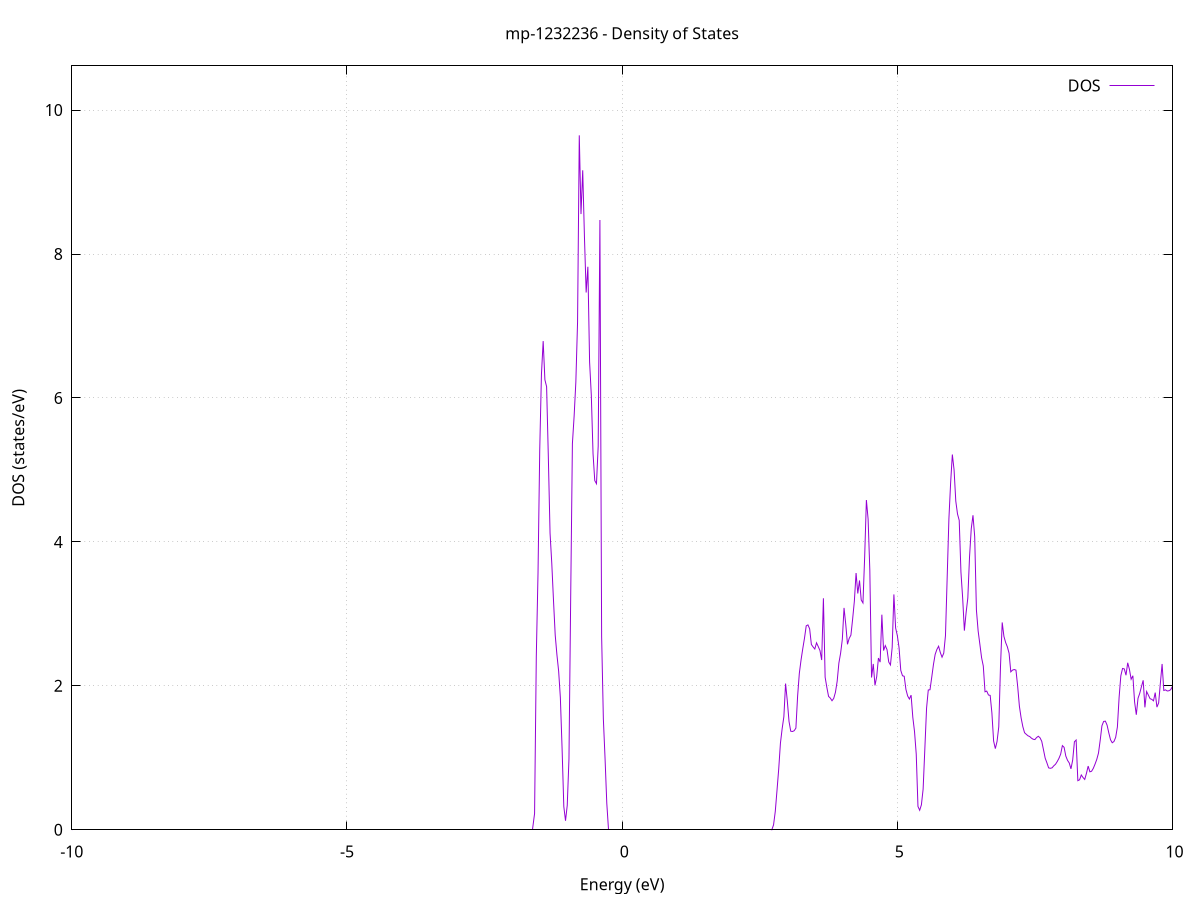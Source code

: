 set title 'mp-1232236 - Density of States'
set xlabel 'Energy (eV)'
set ylabel 'DOS (states/eV)'
set grid
set xrange [-10:10]
set yrange [0:10.614]
set xzeroaxis lt -1
set terminal png size 800,600
set output 'mp-1232236_dos_gnuplot.png'
plot '-' using 1:2 with lines title 'DOS'
-40.014200 0.000000
-39.982900 0.000000
-39.951700 0.000000
-39.920500 0.000000
-39.889200 0.000000
-39.858000 0.000000
-39.826800 0.000000
-39.795500 0.000000
-39.764300 0.000000
-39.733000 0.000000
-39.701800 0.000000
-39.670600 0.000000
-39.639300 0.000000
-39.608100 0.000000
-39.576800 0.000000
-39.545600 0.000000
-39.514400 0.000000
-39.483100 0.000000
-39.451900 0.000000
-39.420700 0.000000
-39.389400 0.000000
-39.358200 0.000000
-39.326900 0.000000
-39.295700 0.000000
-39.264500 0.000000
-39.233200 0.000000
-39.202000 0.000000
-39.170800 0.000000
-39.139500 0.000000
-39.108300 0.000000
-39.077000 0.000000
-39.045800 0.000000
-39.014600 0.000000
-38.983300 0.000000
-38.952100 0.000000
-38.920800 0.000000
-38.889600 0.000000
-38.858400 0.000000
-38.827100 0.000000
-38.795900 0.000000
-38.764700 0.000000
-38.733400 0.000000
-38.702200 0.000000
-38.670900 0.000000
-38.639700 0.000000
-38.608500 0.000000
-38.577200 0.000000
-38.546000 0.000000
-38.514700 0.000000
-38.483500 0.000000
-38.452300 0.000000
-38.421000 0.000000
-38.389800 0.000000
-38.358600 0.000000
-38.327300 0.000000
-38.296100 0.000000
-38.264800 0.000000
-38.233600 0.000000
-38.202400 0.000000
-38.171100 0.000000
-38.139900 0.000000
-38.108600 0.000000
-38.077400 0.000000
-38.046200 0.000000
-38.014900 0.000000
-37.983700 0.000000
-37.952500 0.000000
-37.921200 0.000000
-37.890000 0.000000
-37.858700 0.000000
-37.827500 0.000000
-37.796300 0.000000
-37.765000 0.000000
-37.733800 0.000000
-37.702600 0.000000
-37.671300 0.000000
-37.640100 0.000000
-37.608800 0.000000
-37.577600 0.000000
-37.546400 0.000000
-37.515100 0.000000
-37.483900 0.000000
-37.452600 0.000000
-37.421400 0.000000
-37.390200 0.000000
-37.358900 0.000000
-37.327700 0.000000
-37.296500 0.000000
-37.265200 0.000000
-37.234000 0.000000
-37.202700 0.000000
-37.171500 100.841200
-37.140300 0.000000
-37.109000 0.000000
-37.077800 0.000000
-37.046500 0.000000
-37.015300 0.000000
-36.984100 0.000000
-36.952800 0.000000
-36.921600 0.000000
-36.890400 0.000000
-36.859100 0.000000
-36.827900 0.000000
-36.796600 0.000000
-36.765400 0.000000
-36.734200 0.000000
-36.702900 0.000000
-36.671700 0.000000
-36.640400 0.000000
-36.609200 0.000000
-36.578000 0.000000
-36.546700 0.000000
-36.515500 0.000000
-36.484300 0.000000
-36.453000 0.000000
-36.421800 0.000000
-36.390500 0.000000
-36.359300 0.000000
-36.328100 0.000000
-36.296800 0.000000
-36.265600 0.000000
-36.234400 0.000000
-36.203100 0.000000
-36.171900 0.000000
-36.140600 0.000000
-36.109400 0.000000
-36.078200 0.000000
-36.046900 0.000000
-36.015700 0.000000
-35.984400 0.000000
-35.953200 0.000000
-35.922000 0.000000
-35.890700 0.000000
-35.859500 0.000000
-35.828300 0.000000
-35.797000 0.000000
-35.765800 0.000000
-35.734500 0.000000
-35.703300 0.000000
-35.672100 0.000000
-35.640800 0.000000
-35.609600 0.000000
-35.578300 0.000000
-35.547100 0.000000
-35.515900 0.000000
-35.484600 0.000000
-35.453400 0.000000
-35.422200 0.000000
-35.390900 0.000000
-35.359700 0.000000
-35.328400 0.000000
-35.297200 0.000000
-35.266000 0.000000
-35.234700 0.000000
-35.203500 0.000000
-35.172200 0.000000
-35.141000 0.000000
-35.109800 0.000000
-35.078500 0.000000
-35.047300 0.000000
-35.016100 0.000000
-34.984800 0.000000
-34.953600 0.000000
-34.922300 0.000000
-34.891100 0.000000
-34.859900 0.000000
-34.828600 0.000000
-34.797400 0.000000
-34.766100 0.000000
-34.734900 0.000000
-34.703700 0.000000
-34.672400 0.000000
-34.641200 0.000000
-34.610000 0.000000
-34.578700 0.000000
-34.547500 0.000000
-34.516200 0.000000
-34.485000 0.000000
-34.453800 0.000000
-34.422500 0.000000
-34.391300 0.000000
-34.360100 0.000000
-34.328800 0.000000
-34.297600 0.000000
-34.266300 0.000000
-34.235100 0.000000
-34.203900 0.000000
-34.172600 0.000000
-34.141400 0.000000
-34.110100 0.000000
-34.078900 0.000000
-34.047700 0.000000
-34.016400 0.000000
-33.985200 0.000000
-33.954000 0.000000
-33.922700 0.000000
-33.891500 0.000000
-33.860200 0.000000
-33.829000 0.000000
-33.797800 0.000000
-33.766500 0.000000
-33.735300 0.000000
-33.704000 0.000000
-33.672800 0.000000
-33.641600 0.000000
-33.610300 0.000000
-33.579100 0.000000
-33.547900 0.000000
-33.516600 0.000000
-33.485400 0.000000
-33.454100 0.000000
-33.422900 0.000000
-33.391700 0.000000
-33.360400 0.000000
-33.329200 0.000000
-33.297900 0.000000
-33.266700 0.000000
-33.235500 0.000000
-33.204200 0.000000
-33.173000 0.000000
-33.141800 0.000000
-33.110500 0.000000
-33.079300 0.000000
-33.048000 0.000000
-33.016800 0.000000
-32.985600 0.000000
-32.954300 0.000000
-32.923100 0.000000
-32.891900 0.000000
-32.860600 0.000000
-32.829400 0.000000
-32.798100 0.000000
-32.766900 0.000000
-32.735700 0.000000
-32.704400 0.000000
-32.673200 0.000000
-32.641900 0.000000
-32.610700 0.000000
-32.579500 0.000000
-32.548200 0.000000
-32.517000 0.000000
-32.485800 0.000000
-32.454500 0.000000
-32.423300 0.000000
-32.392000 0.000000
-32.360800 0.000000
-32.329600 0.000000
-32.298300 0.000000
-32.267100 0.000000
-32.235800 0.000000
-32.204600 0.000000
-32.173400 0.000000
-32.142100 0.000000
-32.110900 0.000000
-32.079700 0.000000
-32.048400 0.000000
-32.017200 0.000000
-31.985900 0.000000
-31.954700 0.000000
-31.923500 0.000000
-31.892200 0.000000
-31.861000 0.000000
-31.829700 0.000000
-31.798500 0.000000
-31.767300 0.000000
-31.736000 0.000000
-31.704800 0.000000
-31.673600 0.000000
-31.642300 0.000000
-31.611100 0.000000
-31.579800 0.000000
-31.548600 0.000000
-31.517400 0.000000
-31.486100 0.000000
-31.454900 0.000000
-31.423700 0.000000
-31.392400 0.000000
-31.361200 0.000000
-31.329900 0.000000
-31.298700 0.000000
-31.267500 0.000000
-31.236200 0.000000
-31.205000 0.000000
-31.173700 0.000000
-31.142500 0.000000
-31.111300 0.000000
-31.080000 0.000000
-31.048800 0.000000
-31.017600 0.000000
-30.986300 0.000000
-30.955100 0.000000
-30.923800 0.000000
-30.892600 0.000000
-30.861400 0.000000
-30.830100 0.000000
-30.798900 0.000000
-30.767600 0.000000
-30.736400 0.000000
-30.705200 0.000000
-30.673900 0.000000
-30.642700 0.000000
-30.611500 0.000000
-30.580200 0.000000
-30.549000 0.000000
-30.517700 0.000000
-30.486500 0.000000
-30.455300 0.000000
-30.424000 0.000000
-30.392800 0.000000
-30.361500 0.000000
-30.330300 0.000000
-30.299100 0.000000
-30.267800 0.000000
-30.236600 0.000000
-30.205400 0.000000
-30.174100 0.000000
-30.142900 0.000000
-30.111600 0.000000
-30.080400 0.000000
-30.049200 0.000000
-30.017900 0.000000
-29.986700 0.000000
-29.955500 0.000000
-29.924200 0.000000
-29.893000 0.000000
-29.861700 0.000000
-29.830500 0.000000
-29.799300 0.000000
-29.768000 0.000000
-29.736800 0.000000
-29.705500 0.000000
-29.674300 0.000000
-29.643100 0.000000
-29.611800 0.000000
-29.580600 0.000000
-29.549400 0.000000
-29.518100 0.000000
-29.486900 0.000000
-29.455600 0.000000
-29.424400 0.000000
-29.393200 0.000000
-29.361900 0.000000
-29.330700 0.000000
-29.299400 0.000000
-29.268200 0.000000
-29.237000 0.000000
-29.205700 0.000000
-29.174500 0.000000
-29.143300 0.000000
-29.112000 0.000000
-29.080800 0.000000
-29.049500 0.000000
-29.018300 0.000000
-28.987100 0.000000
-28.955800 0.000000
-28.924600 0.000000
-28.893300 0.000000
-28.862100 0.000000
-28.830900 0.000000
-28.799600 0.000000
-28.768400 0.000000
-28.737200 0.000000
-28.705900 0.000000
-28.674700 0.000000
-28.643400 0.000000
-28.612200 0.000000
-28.581000 0.000000
-28.549700 0.000000
-28.518500 0.000000
-28.487200 0.000000
-28.456000 0.000000
-28.424800 0.000000
-28.393500 0.000000
-28.362300 0.000000
-28.331100 0.000000
-28.299800 0.000000
-28.268600 0.000000
-28.237300 0.000000
-28.206100 0.000000
-28.174900 0.000000
-28.143600 0.000000
-28.112400 0.000000
-28.081200 0.000000
-28.049900 0.000000
-28.018700 0.000000
-27.987400 0.000000
-27.956200 0.000000
-27.925000 0.000000
-27.893700 0.000000
-27.862500 0.000000
-27.831200 0.000000
-27.800000 0.000000
-27.768800 0.000000
-27.737500 0.000000
-27.706300 0.000000
-27.675100 0.000000
-27.643800 0.000000
-27.612600 0.000000
-27.581300 0.000000
-27.550100 0.000000
-27.518900 0.000000
-27.487600 0.000000
-27.456400 0.000000
-27.425100 0.000000
-27.393900 0.000000
-27.362700 0.000000
-27.331400 0.000000
-27.300200 0.000000
-27.269000 0.000000
-27.237700 0.000000
-27.206500 0.000000
-27.175200 0.000000
-27.144000 0.000000
-27.112800 0.000000
-27.081500 0.000000
-27.050300 0.000000
-27.019000 0.000000
-26.987800 0.000000
-26.956600 0.000000
-26.925300 0.000000
-26.894100 0.000000
-26.862900 0.000000
-26.831600 0.000000
-26.800400 0.000000
-26.769100 0.000000
-26.737900 0.000000
-26.706700 0.000000
-26.675400 0.000000
-26.644200 0.000000
-26.613000 0.000000
-26.581700 0.000000
-26.550500 0.000000
-26.519200 0.000000
-26.488000 0.000000
-26.456800 0.000000
-26.425500 0.000000
-26.394300 0.000000
-26.363000 0.000000
-26.331800 0.000000
-26.300600 0.000000
-26.269300 0.000000
-26.238100 0.000000
-26.206900 0.000000
-26.175600 0.000000
-26.144400 0.000000
-26.113100 0.000000
-26.081900 0.000000
-26.050700 0.000000
-26.019400 0.000000
-25.988200 0.000000
-25.956900 0.000000
-25.925700 0.000000
-25.894500 0.000000
-25.863200 0.000000
-25.832000 0.000000
-25.800800 0.000000
-25.769500 0.000000
-25.738300 0.000000
-25.707000 0.000000
-25.675800 0.000000
-25.644600 0.000000
-25.613300 0.000000
-25.582100 0.000000
-25.550800 0.000000
-25.519600 0.000000
-25.488400 0.000000
-25.457100 0.000000
-25.425900 0.000000
-25.394700 0.000000
-25.363400 0.000000
-25.332200 0.000000
-25.300900 0.000000
-25.269700 0.000000
-25.238500 0.000000
-25.207200 0.000000
-25.176000 0.000000
-25.144800 0.000000
-25.113500 0.000000
-25.082300 0.000000
-25.051000 0.000000
-25.019800 0.000000
-24.988600 0.000000
-24.957300 0.000000
-24.926100 0.000000
-24.894800 0.000000
-24.863600 0.000000
-24.832400 0.000000
-24.801100 0.000000
-24.769900 0.000000
-24.738700 0.000000
-24.707400 0.000000
-24.676200 0.000000
-24.644900 0.000000
-24.613700 0.000000
-24.582500 0.000000
-24.551200 0.000000
-24.520000 0.000000
-24.488700 0.000000
-24.457500 0.000000
-24.426300 0.000000
-24.395000 0.000000
-24.363800 0.000000
-24.332600 0.000000
-24.301300 0.000000
-24.270100 0.000000
-24.238800 0.000000
-24.207600 0.000000
-24.176400 0.000000
-24.145100 0.000000
-24.113900 0.000000
-24.082600 0.000000
-24.051400 0.000000
-24.020200 0.000000
-23.988900 0.000000
-23.957700 0.000000
-23.926500 0.000000
-23.895200 0.000000
-23.864000 0.000000
-23.832700 0.000000
-23.801500 0.000000
-23.770300 0.000000
-23.739000 0.000000
-23.707800 0.000000
-23.676600 0.000000
-23.645300 0.000000
-23.614100 0.000000
-23.582800 0.000000
-23.551600 0.000000
-23.520400 0.000000
-23.489100 0.000000
-23.457900 0.000000
-23.426600 0.000000
-23.395400 0.000000
-23.364200 0.000000
-23.332900 0.000000
-23.301700 0.000000
-23.270500 0.000000
-23.239200 0.000000
-23.208000 0.000000
-23.176700 0.000000
-23.145500 0.000000
-23.114300 0.000000
-23.083000 0.000000
-23.051800 0.000000
-23.020500 0.000000
-22.989300 0.000000
-22.958100 0.000000
-22.926800 0.000000
-22.895600 0.000000
-22.864400 0.000000
-22.833100 0.000000
-22.801900 0.000000
-22.770600 0.000000
-22.739400 0.000000
-22.708200 0.000000
-22.676900 0.000000
-22.645700 0.000000
-22.614400 0.000000
-22.583200 0.000000
-22.552000 0.000000
-22.520700 0.000000
-22.489500 0.000000
-22.458300 0.000000
-22.427000 0.000000
-22.395800 0.000000
-22.364500 0.000000
-22.333300 0.000000
-22.302100 0.000000
-22.270800 0.000000
-22.239600 0.000000
-22.208300 0.000000
-22.177100 0.000000
-22.145900 0.000000
-22.114600 0.000000
-22.083400 0.000000
-22.052200 0.000000
-22.020900 0.000000
-21.989700 0.000000
-21.958400 0.000000
-21.927200 0.000000
-21.896000 0.000000
-21.864700 0.000000
-21.833500 0.000000
-21.802300 0.000000
-21.771000 0.000000
-21.739800 0.000000
-21.708500 0.000000
-21.677300 0.000000
-21.646100 0.000000
-21.614800 0.000000
-21.583600 0.000000
-21.552300 0.000000
-21.521100 0.000000
-21.489900 0.000000
-21.458600 0.000000
-21.427400 0.000000
-21.396200 0.000000
-21.364900 0.000000
-21.333700 0.000000
-21.302400 0.000000
-21.271200 0.000000
-21.240000 0.000000
-21.208700 0.000000
-21.177500 0.000000
-21.146200 0.000000
-21.115000 0.000000
-21.083800 0.000000
-21.052500 0.000000
-21.021300 0.000000
-20.990100 0.000000
-20.958800 0.000000
-20.927600 0.000000
-20.896300 0.000000
-20.865100 0.000000
-20.833900 0.000000
-20.802600 0.000000
-20.771400 0.000000
-20.740100 0.000000
-20.708900 0.000000
-20.677700 0.000000
-20.646400 0.000000
-20.615200 0.000000
-20.584000 0.000000
-20.552700 0.000000
-20.521500 0.000000
-20.490200 0.000000
-20.459000 0.000000
-20.427800 0.000000
-20.396500 0.000000
-20.365300 0.000000
-20.334100 0.000000
-20.302800 0.000000
-20.271600 0.000000
-20.240300 0.000000
-20.209100 0.000000
-20.177900 0.000000
-20.146600 0.000000
-20.115400 0.000000
-20.084100 0.000000
-20.052900 0.000000
-20.021700 0.000000
-19.990400 0.000000
-19.959200 0.000000
-19.928000 0.000000
-19.896700 0.000000
-19.865500 0.000000
-19.834200 0.000000
-19.803000 0.000000
-19.771800 0.000000
-19.740500 0.000000
-19.709300 0.000000
-19.678000 0.000000
-19.646800 0.000000
-19.615600 0.000000
-19.584300 0.000000
-19.553100 0.000000
-19.521900 0.000000
-19.490600 0.000000
-19.459400 0.000000
-19.428100 0.000000
-19.396900 0.000000
-19.365700 0.000000
-19.334400 0.000000
-19.303200 0.000000
-19.271900 0.000000
-19.240700 0.000000
-19.209500 0.000000
-19.178200 0.000000
-19.147000 0.000000
-19.115800 0.000000
-19.084500 0.000000
-19.053300 0.000000
-19.022000 0.000000
-18.990800 0.000000
-18.959600 0.000000
-18.928300 0.000000
-18.897100 0.000000
-18.865900 0.000000
-18.834600 0.000000
-18.803400 0.000000
-18.772100 0.000000
-18.740900 0.000000
-18.709700 0.000000
-18.678400 0.000000
-18.647200 0.000000
-18.615900 0.000000
-18.584700 0.000000
-18.553500 0.000000
-18.522200 0.000000
-18.491000 0.000000
-18.459800 0.000000
-18.428500 0.000000
-18.397300 0.000000
-18.366000 0.000000
-18.334800 0.000000
-18.303600 0.000000
-18.272300 0.000000
-18.241100 0.000000
-18.209800 0.000000
-18.178600 0.000000
-18.147400 0.000000
-18.116100 0.000000
-18.084900 0.000000
-18.053700 0.000000
-18.022400 0.000000
-17.991200 0.000000
-17.959900 0.000000
-17.928700 0.000000
-17.897500 0.000000
-17.866200 0.000000
-17.835000 0.000000
-17.803700 0.000000
-17.772500 0.000000
-17.741300 19.491800
-17.710000 10.285500
-17.678800 5.253400
-17.647600 18.369400
-17.616300 56.891500
-17.585100 63.764700
-17.553800 0.000000
-17.522600 0.000000
-17.491400 0.000000
-17.460100 0.000000
-17.428900 0.000000
-17.397700 0.000000
-17.366400 0.000000
-17.335200 0.000000
-17.303900 0.000000
-17.272700 0.000000
-17.241500 0.000000
-17.210200 0.000000
-17.179000 0.000000
-17.147700 0.000000
-17.116500 0.000000
-17.085300 0.000000
-17.054000 0.000000
-17.022800 0.000000
-16.991600 0.000000
-16.960300 0.000000
-16.929100 0.000000
-16.897800 0.000000
-16.866600 0.000000
-16.835400 0.000000
-16.804100 0.000000
-16.772900 0.000000
-16.741600 0.000000
-16.710400 0.000000
-16.679200 0.000000
-16.647900 0.000000
-16.616700 0.000000
-16.585500 0.000000
-16.554200 0.000000
-16.523000 0.000000
-16.491700 0.000000
-16.460500 0.000000
-16.429300 0.000000
-16.398000 0.000000
-16.366800 0.000000
-16.335500 0.000000
-16.304300 0.000000
-16.273100 0.000000
-16.241800 0.000000
-16.210600 0.000000
-16.179400 0.000000
-16.148100 0.000000
-16.116900 0.000000
-16.085600 0.000000
-16.054400 0.000000
-16.023200 0.000000
-15.991900 0.000000
-15.960700 0.000000
-15.929400 0.000000
-15.898200 0.000000
-15.867000 0.000000
-15.835700 0.000000
-15.804500 0.000000
-15.773300 0.000000
-15.742000 0.000000
-15.710800 0.000000
-15.679500 0.000000
-15.648300 0.000000
-15.617100 0.000000
-15.585800 0.000000
-15.554600 0.000000
-15.523400 0.000000
-15.492100 0.000000
-15.460900 0.000000
-15.429600 0.000000
-15.398400 0.000000
-15.367200 0.000000
-15.335900 0.000000
-15.304700 0.000000
-15.273400 0.000000
-15.242200 0.000000
-15.211000 0.000000
-15.179700 0.000000
-15.148500 0.000000
-15.117300 0.000000
-15.086000 0.000000
-15.054800 0.000000
-15.023500 0.000000
-14.992300 0.000000
-14.961100 0.000000
-14.929800 0.000000
-14.898600 0.000000
-14.867300 0.000000
-14.836100 0.000000
-14.804900 0.000000
-14.773600 0.000000
-14.742400 0.000000
-14.711200 0.000000
-14.679900 0.000000
-14.648700 0.000000
-14.617400 0.000000
-14.586200 0.000000
-14.555000 0.000000
-14.523700 0.000000
-14.492500 0.000000
-14.461200 0.000000
-14.430000 0.000000
-14.398800 0.000000
-14.367500 0.000000
-14.336300 0.000000
-14.305100 0.000000
-14.273800 0.000000
-14.242600 0.000000
-14.211300 0.000000
-14.180100 0.000000
-14.148900 0.000000
-14.117600 0.000000
-14.086400 0.000000
-14.055200 0.000000
-14.023900 0.000000
-13.992700 0.000000
-13.961400 0.000000
-13.930200 0.000000
-13.899000 0.000000
-13.867700 0.000000
-13.836500 0.000000
-13.805200 0.000000
-13.774000 0.000000
-13.742800 0.000000
-13.711500 0.000000
-13.680300 0.000000
-13.649100 0.000000
-13.617800 0.000000
-13.586600 0.000000
-13.555300 0.000000
-13.524100 0.000000
-13.492900 0.000000
-13.461600 0.000000
-13.430400 0.000000
-13.399100 0.000000
-13.367900 0.000000
-13.336700 0.000000
-13.305400 0.000000
-13.274200 0.000000
-13.243000 0.000000
-13.211700 0.000000
-13.180500 0.000000
-13.149200 0.000000
-13.118000 0.000000
-13.086800 0.000000
-13.055500 0.000000
-13.024300 0.000000
-12.993000 0.000000
-12.961800 0.000000
-12.930600 0.000000
-12.899300 0.000000
-12.868100 0.000000
-12.836900 0.000000
-12.805600 0.000000
-12.774400 0.000000
-12.743100 0.000000
-12.711900 0.000000
-12.680700 0.000000
-12.649400 0.000000
-12.618200 0.000000
-12.587000 0.000000
-12.555700 0.000000
-12.524500 0.000000
-12.493200 0.000000
-12.462000 0.000000
-12.430800 0.000000
-12.399500 0.000000
-12.368300 0.000000
-12.337000 0.000000
-12.305800 0.000000
-12.274600 0.000000
-12.243300 0.000000
-12.212100 0.000000
-12.180900 0.000000
-12.149600 0.000000
-12.118400 0.000000
-12.087100 0.000000
-12.055900 0.000000
-12.024700 0.000000
-11.993400 0.000000
-11.962200 0.000000
-11.930900 0.000000
-11.899700 0.000000
-11.868500 0.000000
-11.837200 0.000000
-11.806000 0.000000
-11.774800 0.000000
-11.743500 0.000000
-11.712300 0.000000
-11.681000 0.000000
-11.649800 0.000000
-11.618600 0.000000
-11.587300 0.000000
-11.556100 0.000000
-11.524800 0.000000
-11.493600 0.000000
-11.462400 0.000000
-11.431100 0.000000
-11.399900 0.000000
-11.368700 0.000000
-11.337400 0.000000
-11.306200 0.000000
-11.274900 0.000000
-11.243700 0.000000
-11.212500 0.000000
-11.181200 0.000000
-11.150000 0.000000
-11.118800 0.000000
-11.087500 0.000000
-11.056300 0.000000
-11.025000 0.000000
-10.993800 0.000000
-10.962600 0.000000
-10.931300 0.000000
-10.900100 0.000000
-10.868800 0.000000
-10.837600 0.000000
-10.806400 0.000000
-10.775100 0.000000
-10.743900 0.000000
-10.712700 0.069400
-10.681400 0.436900
-10.650200 0.615600
-10.618900 0.833400
-10.587700 1.038500
-10.556500 1.271400
-10.525200 1.559700
-10.494000 1.893200
-10.462700 2.289800
-10.431500 2.867800
-10.400300 3.657300
-10.369000 4.872200
-10.337800 7.741400
-10.306600 8.451100
-10.275300 9.588300
-10.244100 11.276500
-10.212800 0.000000
-10.181600 0.000000
-10.150400 0.000000
-10.119100 0.000000
-10.087900 0.000000
-10.056600 0.000000
-10.025400 0.000000
-9.994200 0.000000
-9.962900 0.000000
-9.931700 0.000000
-9.900500 0.000000
-9.869200 0.000000
-9.838000 0.000000
-9.806700 0.000000
-9.775500 0.000000
-9.744300 0.000000
-9.713000 0.000000
-9.681800 0.000000
-9.650500 0.000000
-9.619300 0.000000
-9.588100 0.000000
-9.556800 0.000000
-9.525600 0.000000
-9.494400 0.000000
-9.463100 0.000000
-9.431900 0.000000
-9.400600 0.000000
-9.369400 0.000000
-9.338200 0.000000
-9.306900 0.000000
-9.275700 0.000000
-9.244500 0.000000
-9.213200 0.000000
-9.182000 0.000000
-9.150700 0.000000
-9.119500 0.000000
-9.088300 0.000000
-9.057000 0.000000
-9.025800 0.000000
-8.994500 0.000000
-8.963300 0.000000
-8.932100 0.000000
-8.900800 0.000000
-8.869600 0.000000
-8.838400 0.000000
-8.807100 0.000000
-8.775900 0.000000
-8.744600 0.000000
-8.713400 0.000000
-8.682200 0.000000
-8.650900 0.000000
-8.619700 0.000000
-8.588400 0.000000
-8.557200 0.000000
-8.526000 0.000000
-8.494700 0.000000
-8.463500 0.000000
-8.432300 0.000000
-8.401000 0.000000
-8.369800 0.000000
-8.338500 0.000000
-8.307300 0.000000
-8.276100 0.000000
-8.244800 0.000000
-8.213600 0.000000
-8.182300 0.000000
-8.151100 0.000000
-8.119900 0.000000
-8.088600 0.000000
-8.057400 0.000000
-8.026200 0.000000
-7.994900 0.000000
-7.963700 0.000000
-7.932400 0.000000
-7.901200 0.000000
-7.870000 0.000000
-7.838700 0.000000
-7.807500 0.000000
-7.776300 0.000000
-7.745000 0.000000
-7.713800 0.000000
-7.682500 0.000000
-7.651300 0.000000
-7.620100 0.000000
-7.588800 0.000000
-7.557600 0.000000
-7.526300 0.000000
-7.495100 0.000000
-7.463900 0.000000
-7.432600 0.000000
-7.401400 0.000000
-7.370200 0.000000
-7.338900 0.000000
-7.307700 0.000000
-7.276400 0.000000
-7.245200 0.000000
-7.214000 0.000000
-7.182700 0.000000
-7.151500 0.000000
-7.120200 0.000000
-7.089000 0.000000
-7.057800 0.000000
-7.026500 0.000000
-6.995300 0.000000
-6.964100 0.000000
-6.932800 0.000000
-6.901600 0.000000
-6.870300 0.000000
-6.839100 0.000000
-6.807900 0.000000
-6.776600 0.000000
-6.745400 0.000000
-6.714100 0.000000
-6.682900 0.000000
-6.651700 0.000000
-6.620400 0.000000
-6.589200 0.000000
-6.558000 0.000000
-6.526700 0.000000
-6.495500 0.000000
-6.464200 0.000000
-6.433000 0.000000
-6.401800 0.000000
-6.370500 0.000000
-6.339300 0.000000
-6.308100 0.000000
-6.276800 0.000000
-6.245600 0.000000
-6.214300 0.000000
-6.183100 0.000000
-6.151900 0.000000
-6.120600 0.000000
-6.089400 0.000000
-6.058100 0.000000
-6.026900 0.000000
-5.995700 0.000000
-5.964400 0.000000
-5.933200 0.000000
-5.902000 0.000000
-5.870700 0.000000
-5.839500 0.000000
-5.808200 0.000000
-5.777000 0.000000
-5.745800 0.000000
-5.714500 0.000000
-5.683300 0.000000
-5.652000 0.000000
-5.620800 0.000000
-5.589600 0.000000
-5.558300 0.000000
-5.527100 0.000000
-5.495900 0.000000
-5.464600 0.000000
-5.433400 0.000000
-5.402100 0.000000
-5.370900 0.000000
-5.339700 0.000000
-5.308400 0.000000
-5.277200 0.000000
-5.245900 0.000000
-5.214700 0.000000
-5.183500 0.000000
-5.152200 0.000000
-5.121000 0.000000
-5.089800 0.000000
-5.058500 0.000000
-5.027300 0.000000
-4.996000 0.000000
-4.964800 0.000000
-4.933600 0.000000
-4.902300 0.000000
-4.871100 0.000000
-4.839900 0.000000
-4.808600 0.000000
-4.777400 0.000000
-4.746100 0.000000
-4.714900 0.000000
-4.683700 0.000000
-4.652400 0.000000
-4.621200 0.000000
-4.589900 0.000000
-4.558700 0.000000
-4.527500 0.000000
-4.496200 0.000000
-4.465000 0.000000
-4.433800 0.000000
-4.402500 0.000000
-4.371300 0.000000
-4.340000 0.000000
-4.308800 0.000000
-4.277600 0.000000
-4.246300 0.000000
-4.215100 0.000000
-4.183800 0.000000
-4.152600 0.000000
-4.121400 0.000000
-4.090100 0.000000
-4.058900 0.000000
-4.027700 0.000000
-3.996400 0.000000
-3.965200 0.000000
-3.933900 0.000000
-3.902700 0.000000
-3.871500 0.000000
-3.840200 0.000000
-3.809000 0.000000
-3.777700 0.000000
-3.746500 0.000000
-3.715300 0.000000
-3.684000 0.000000
-3.652800 0.000000
-3.621600 0.000000
-3.590300 0.000000
-3.559100 0.000000
-3.527800 0.000000
-3.496600 0.000000
-3.465400 0.000000
-3.434100 0.000000
-3.402900 0.000000
-3.371600 0.000000
-3.340400 0.000000
-3.309200 0.000000
-3.277900 0.000000
-3.246700 0.000000
-3.215500 0.000000
-3.184200 0.000000
-3.153000 0.000000
-3.121700 0.000000
-3.090500 0.000000
-3.059300 0.000000
-3.028000 0.000000
-2.996800 0.000000
-2.965600 0.000000
-2.934300 0.000000
-2.903100 0.000000
-2.871800 0.000000
-2.840600 0.000000
-2.809400 0.000000
-2.778100 0.000000
-2.746900 0.000000
-2.715600 0.000000
-2.684400 0.000000
-2.653200 0.000000
-2.621900 0.000000
-2.590700 0.000000
-2.559500 0.000000
-2.528200 0.000000
-2.497000 0.000000
-2.465700 0.000000
-2.434500 0.000000
-2.403300 0.000000
-2.372000 0.000000
-2.340800 0.000000
-2.309500 0.000000
-2.278300 0.000000
-2.247100 0.000000
-2.215800 0.000000
-2.184600 0.000000
-2.153400 0.000000
-2.122100 0.000000
-2.090900 0.000000
-2.059600 0.000000
-2.028400 0.000000
-1.997200 0.000000
-1.965900 0.000000
-1.934700 0.000000
-1.903400 0.000000
-1.872200 0.000000
-1.841000 0.000000
-1.809700 0.000000
-1.778500 0.000000
-1.747300 0.000000
-1.716000 0.000000
-1.684800 0.000000
-1.653500 0.000000
-1.622300 0.000000
-1.591100 0.225600
-1.559800 2.412000
-1.528600 3.566600
-1.497400 5.280100
-1.466100 6.332500
-1.434900 6.790200
-1.403600 6.252500
-1.372400 6.155900
-1.341200 5.182200
-1.309900 4.121400
-1.278700 3.703500
-1.247400 3.187300
-1.216200 2.703900
-1.185000 2.430600
-1.153700 2.203000
-1.122500 1.834900
-1.091300 1.126900
-1.060000 0.322900
-1.028800 0.125500
-0.997500 0.339800
-0.966300 0.983300
-0.935100 3.220600
-0.903800 5.364700
-0.872600 5.746000
-0.841300 6.219400
-0.810100 7.054600
-0.778900 9.648800
-0.747600 8.555500
-0.716400 9.163100
-0.685200 8.245000
-0.653900 7.465300
-0.622700 7.823000
-0.591400 6.499800
-0.560200 6.038900
-0.529000 5.226300
-0.497700 4.851900
-0.466500 4.808300
-0.435200 5.331000
-0.404000 8.472600
-0.372800 2.686900
-0.341500 1.541400
-0.310300 0.986000
-0.279100 0.369200
-0.247800 0.000000
-0.216600 0.000000
-0.185300 0.000000
-0.154100 0.000000
-0.122900 0.000000
-0.091600 0.000000
-0.060400 0.000000
-0.029200 0.000000
0.002100 0.000000
0.033300 0.000000
0.064600 0.000000
0.095800 0.000000
0.127000 0.000000
0.158300 0.000000
0.189500 0.000000
0.220800 0.000000
0.252000 0.000000
0.283200 0.000000
0.314500 0.000000
0.345700 0.000000
0.376900 0.000000
0.408200 0.000000
0.439400 0.000000
0.470700 0.000000
0.501900 0.000000
0.533100 0.000000
0.564400 0.000000
0.595600 0.000000
0.626900 0.000000
0.658100 0.000000
0.689300 0.000000
0.720600 0.000000
0.751800 0.000000
0.783000 0.000000
0.814300 0.000000
0.845500 0.000000
0.876800 0.000000
0.908000 0.000000
0.939200 0.000000
0.970500 0.000000
1.001700 0.000000
1.033000 0.000000
1.064200 0.000000
1.095400 0.000000
1.126700 0.000000
1.157900 0.000000
1.189100 0.000000
1.220400 0.000000
1.251600 0.000000
1.282900 0.000000
1.314100 0.000000
1.345300 0.000000
1.376600 0.000000
1.407800 0.000000
1.439000 0.000000
1.470300 0.000000
1.501500 0.000000
1.532800 0.000000
1.564000 0.000000
1.595200 0.000000
1.626500 0.000000
1.657700 0.000000
1.689000 0.000000
1.720200 0.000000
1.751400 0.000000
1.782700 0.000000
1.813900 0.000000
1.845100 0.000000
1.876400 0.000000
1.907600 0.000000
1.938900 0.000000
1.970100 0.000000
2.001300 0.000000
2.032600 0.000000
2.063800 0.000000
2.095100 0.000000
2.126300 0.000000
2.157500 0.000000
2.188800 0.000000
2.220000 0.000000
2.251200 0.000000
2.282500 0.000000
2.313700 0.000000
2.345000 0.000000
2.376200 0.000000
2.407400 0.000000
2.438700 0.000000
2.469900 0.000000
2.501200 0.000000
2.532400 0.000000
2.563600 0.000000
2.594900 0.000000
2.626100 0.000000
2.657300 0.000000
2.688600 0.000000
2.719800 0.000300
2.751100 0.068100
2.782300 0.253100
2.813500 0.544300
2.844800 0.842800
2.876000 1.202500
2.907300 1.404100
2.938500 1.571500
2.969700 2.031100
3.001000 1.789900
3.032200 1.505500
3.063400 1.369500
3.094700 1.365300
3.125900 1.376300
3.157200 1.412700
3.188400 1.858600
3.219600 2.174900
3.250900 2.360400
3.282100 2.517000
3.313300 2.662200
3.344600 2.833200
3.375800 2.846800
3.407100 2.791500
3.438300 2.574100
3.469500 2.540600
3.500800 2.511600
3.532000 2.597600
3.563300 2.545400
3.594500 2.490500
3.625700 2.358600
3.657000 3.216600
3.688200 2.120000
3.719400 1.978800
3.750700 1.853200
3.781900 1.829700
3.813200 1.792900
3.844400 1.825400
3.875600 1.910000
3.906900 2.062900
3.938100 2.316100
3.969400 2.453400
4.000600 2.645400
4.031800 3.082700
4.063100 2.854000
4.094300 2.577000
4.125500 2.659000
4.156800 2.704600
4.188000 2.927700
4.219300 3.176200
4.250500 3.567500
4.281700 3.283200
4.313000 3.464400
4.344200 3.192400
4.375500 3.151800
4.406700 3.791400
4.437900 4.581900
4.469200 4.316000
4.500400 3.605600
4.531600 2.115500
4.562900 2.304100
4.594100 2.006100
4.625400 2.127300
4.656600 2.385800
4.687800 2.329400
4.719100 2.989000
4.750300 2.490500
4.781500 2.559000
4.812800 2.502800
4.844000 2.330800
4.875300 2.290400
4.906500 2.534500
4.937700 3.269700
4.969000 2.804100
5.000200 2.698500
5.031500 2.529300
5.062700 2.214600
5.093900 2.140100
5.125200 2.132900
5.156400 1.950100
5.187600 1.859400
5.218900 1.816700
5.250100 1.870900
5.281400 1.563200
5.312600 1.363800
5.343800 1.050800
5.375100 0.323900
5.406300 0.271100
5.437600 0.346800
5.468800 0.564500
5.500000 1.124000
5.531300 1.689800
5.562500 1.942200
5.593700 1.946000
5.625000 2.117100
5.656200 2.294900
5.687500 2.436700
5.718700 2.505200
5.749900 2.550500
5.781200 2.463200
5.812400 2.398000
5.843700 2.453900
5.874900 2.697500
5.906100 3.509300
5.937400 4.323200
5.968600 4.820600
5.999800 5.213800
6.031100 5.001300
6.062300 4.566400
6.093600 4.387900
6.124800 4.299100
6.156000 3.579500
6.187300 3.219100
6.218500 2.766900
6.249700 3.015600
6.281000 3.220900
6.312200 3.793000
6.343500 4.184600
6.374700 4.370200
6.405900 4.072500
6.437200 3.053100
6.468400 2.762100
6.499700 2.578500
6.530900 2.391800
6.562100 2.275400
6.593400 1.917400
6.624600 1.927000
6.655800 1.872800
6.687100 1.867300
6.718300 1.624000
6.749600 1.233100
6.780800 1.127700
6.812000 1.227000
6.843300 1.430800
6.874500 2.262300
6.905800 2.880900
6.937000 2.687000
6.968200 2.601500
6.999500 2.541800
7.030700 2.452600
7.061900 2.194200
7.093200 2.218500
7.124400 2.226600
7.155700 2.218100
7.186900 1.991900
7.218100 1.716700
7.249400 1.554400
7.280600 1.433200
7.311900 1.348500
7.343100 1.326400
7.374300 1.305900
7.405600 1.295600
7.436800 1.272900
7.468000 1.258100
7.499300 1.253200
7.530500 1.281700
7.561800 1.299300
7.593000 1.277800
7.624200 1.229200
7.655500 1.112600
7.686700 0.995200
7.717900 0.930400
7.749200 0.860300
7.780400 0.854100
7.811700 0.860600
7.842900 0.888800
7.874100 0.910100
7.905400 0.947700
7.936600 0.992400
7.967900 1.050600
7.999100 1.169200
8.030300 1.146100
8.061600 1.023600
8.092800 0.964500
8.124000 0.927900
8.155300 0.846500
8.186500 0.969900
8.217800 1.222500
8.249000 1.247000
8.280200 0.682200
8.311500 0.694400
8.342700 0.761300
8.374000 0.726400
8.405200 0.699600
8.436400 0.783800
8.467700 0.884800
8.498900 0.805100
8.530100 0.813400
8.561400 0.854000
8.592600 0.912300
8.623900 0.977400
8.655100 1.065700
8.686300 1.243300
8.717600 1.444800
8.748800 1.505500
8.780100 1.509400
8.811300 1.454000
8.842500 1.347000
8.873800 1.250700
8.905000 1.209200
8.936200 1.226300
8.967500 1.284300
8.998700 1.428600
9.030000 1.840800
9.061200 2.139800
9.092400 2.241500
9.123700 2.235500
9.154900 2.147300
9.186200 2.320400
9.217400 2.229400
9.248600 2.091600
9.279900 2.140300
9.311100 1.777300
9.342300 1.598000
9.373600 1.827100
9.404800 1.896300
9.436100 1.990300
9.467300 2.076800
9.498500 1.700700
9.529800 1.921100
9.561000 1.872600
9.592200 1.821700
9.623500 1.811800
9.654700 1.791800
9.686000 1.906000
9.717200 1.704100
9.748400 1.763400
9.779700 2.037600
9.810900 2.303700
9.842200 1.935600
9.873400 1.943900
9.904600 1.928400
9.935900 1.931800
9.967100 1.946200
9.998300 1.990900
10.029600 2.166000
10.060800 2.377600
10.092100 2.593400
10.123300 2.306900
10.154500 2.370700
10.185800 2.187000
10.217000 2.068300
10.248300 2.053700
10.279500 2.454000
10.310700 2.515200
10.342000 2.556800
10.373200 2.581600
10.404400 2.592700
10.435700 2.689900
10.466900 2.900300
10.498200 2.765400
10.529400 2.737400
10.560600 2.713400
10.591900 2.609600
10.623100 2.776700
10.654400 2.932000
10.685600 2.816900
10.716800 2.506100
10.748100 2.246200
10.779300 2.156500
10.810500 2.136300
10.841800 2.160800
10.873000 2.321800
10.904300 2.459900
10.935500 2.417700
10.966700 2.344300
10.998000 2.528200
11.029200 2.288300
11.060400 2.222200
11.091700 2.272300
11.122900 2.360100
11.154200 2.419400
11.185400 2.488900
11.216600 2.090400
11.247900 1.451500
11.279100 1.149700
11.310400 1.048500
11.341600 1.007700
11.372800 0.960700
11.404100 0.920500
11.435300 0.854000
11.466500 0.770500
11.497800 0.735900
11.529000 0.697600
11.560300 0.627000
11.591500 0.567400
11.622700 0.580800
11.654000 0.611000
11.685200 0.643700
11.716500 0.676100
11.747700 0.715000
11.778900 0.759700
11.810200 0.854900
11.841400 0.974900
11.872600 1.076700
11.903900 1.176100
11.935100 1.275700
11.966400 1.384600
11.997600 1.503200
12.028800 1.728600
12.060100 1.809000
12.091300 1.837800
12.122600 1.886000
12.153800 1.899200
12.185000 1.915600
12.216300 2.003800
12.247500 2.136600
12.278700 2.236200
12.310000 2.481600
12.341200 2.696900
12.372500 2.676800
12.403700 2.647100
12.434900 2.579300
12.466200 2.444200
12.497400 2.226900
12.528600 1.790000
12.559900 1.437100
12.591100 1.258800
12.622400 1.140700
12.653600 1.049200
12.684800 1.047300
12.716100 1.054800
12.747300 1.058200
12.778600 1.117200
12.809800 1.169600
12.841000 1.244800
12.872300 1.362900
12.903500 1.528800
12.934700 1.748700
12.966000 1.841700
12.997200 1.971900
13.028500 2.015900
13.059700 2.031100
13.090900 2.040700
13.122200 1.985400
13.153400 2.104200
13.184700 2.148800
13.215900 2.581500
13.247100 2.084500
13.278400 2.043100
13.309600 2.007000
13.340800 2.036600
13.372100 2.032400
13.403300 2.066500
13.434600 2.137200
13.465800 2.222700
13.497000 2.358400
13.528300 2.307400
13.559500 2.198000
13.590800 2.108500
13.622000 2.055400
13.653200 2.090800
13.684500 2.181200
13.715700 2.135400
13.746900 2.144300
13.778200 2.112400
13.809400 2.166100
13.840700 2.167500
13.871900 2.486700
13.903100 2.338800
13.934400 2.297700
13.965600 2.310700
13.996800 2.381700
14.028100 2.477700
14.059300 2.647400
14.090600 2.243000
14.121800 1.990800
14.153000 1.842700
14.184300 1.844800
14.215500 2.262600
14.246800 2.421600
14.278000 2.762000
14.309200 2.919700
14.340500 3.288800
14.371700 3.701900
14.402900 3.873900
14.434200 4.263500
14.465400 3.790500
14.496700 3.194200
14.527900 2.590000
14.559100 1.891400
14.590400 1.339900
14.621600 1.044800
14.652900 1.142000
14.684100 1.336900
14.715300 1.406300
14.746600 1.754100
14.777800 1.822100
14.809000 2.029700
14.840300 2.263200
14.871500 2.439900
14.902800 2.469900
14.934000 2.799800
14.965200 3.167900
14.996500 3.204900
15.027700 3.275500
15.059000 3.279900
15.090200 3.396300
15.121400 3.315800
15.152700 3.240400
15.183900 3.193900
15.215100 3.273000
15.246400 3.168400
15.277600 3.111600
15.308900 2.965200
15.340100 3.001800
15.371300 2.734200
15.402600 2.148400
15.433800 1.496100
15.465100 1.589900
15.496300 1.624800
15.527500 1.713100
15.558800 1.862300
15.590000 2.088400
15.621200 2.341000
15.652500 2.729400
15.683700 4.412600
15.715000 2.333300
15.746200 1.816200
15.777400 1.880800
15.808700 2.247800
15.839900 2.555400
15.871100 2.101400
15.902400 2.130000
15.933600 2.177800
15.964900 2.274300
15.996100 2.400000
16.027300 2.582300
16.058600 2.803500
16.089800 2.572700
16.121100 1.979300
16.152300 1.622000
16.183500 1.309000
16.214800 1.170600
16.246000 1.082600
16.277200 1.029200
16.308500 1.045300
16.339700 1.119600
16.371000 1.339900
16.402200 1.544900
16.433400 1.891100
16.464700 2.214100
16.495900 2.270400
16.527200 2.112200
16.558400 2.081900
16.589600 2.023600
16.620900 1.833500
16.652100 1.591600
16.683300 1.422000
16.714600 1.478000
16.745800 1.580700
16.777100 1.704700
16.808300 1.849900
16.839500 2.056200
16.870800 2.964000
16.902000 2.727800
16.933300 2.542600
16.964500 2.694300
16.995700 2.599900
17.027000 2.436200
17.058200 2.329000
17.089400 2.407600
17.120700 2.207800
17.151900 2.236700
17.183200 2.465600
17.214400 2.733300
17.245600 2.884700
17.276900 2.340200
17.308100 2.196400
17.339300 2.028000
17.370600 1.871400
17.401800 1.769100
17.433100 1.672700
17.464300 1.604700
17.495500 1.676900
17.526800 1.717700
17.558000 1.702700
17.589300 1.755000
17.620500 1.838200
17.651700 1.950100
17.683000 2.090100
17.714200 2.119600
17.745400 2.145100
17.776700 2.154400
17.807900 2.130800
17.839200 2.085200
17.870400 2.115900
17.901600 2.207000
17.932900 2.275400
17.964100 2.288500
17.995400 2.324800
18.026600 2.427100
18.057800 2.468400
18.089100 2.393100
18.120300 2.321400
18.151500 2.173100
18.182800 1.817100
18.214000 1.666400
18.245300 0.880300
18.276500 0.408500
18.307700 0.339900
18.339000 0.293000
18.370200 0.252600
18.401500 0.218800
18.432700 0.191700
18.463900 0.171100
18.495200 0.156900
18.526400 0.145200
18.557600 0.134300
18.588900 0.124400
18.620100 0.114900
18.651400 0.106000
18.682600 0.097600
18.713800 0.090000
18.745100 0.083100
18.776300 0.077100
18.807500 0.071400
18.838800 0.065900
18.870000 0.060600
18.901300 0.055400
18.932500 0.050500
18.963700 0.045700
18.995000 0.041200
19.026200 0.036800
19.057500 0.032700
19.088700 0.028700
19.119900 0.025000
19.151200 0.021500
19.182400 0.018200
19.213600 0.015000
19.244900 0.012100
19.276100 0.009500
19.307400 0.007300
19.338600 0.005300
19.369800 0.003600
19.401100 0.002300
19.432300 0.001300
19.463600 0.000500
19.494800 0.000100
19.526000 0.000000
19.557300 0.000000
19.588500 0.000000
19.619700 0.000000
19.651000 0.000000
19.682200 0.000000
19.713500 0.000000
19.744700 0.000000
19.775900 0.000000
19.807200 0.000000
19.838400 0.000000
19.869700 0.000000
19.900900 0.000000
19.932100 0.000000
19.963400 0.000000
19.994600 0.000000
20.025800 0.000000
20.057100 0.000000
20.088300 0.000000
20.119600 0.000000
20.150800 0.000000
20.182000 0.000000
20.213300 0.000000
20.244500 0.000000
20.275700 0.000000
20.307000 0.000000
20.338200 0.000000
20.369500 0.000000
20.400700 0.000000
20.431900 0.000000
20.463200 0.000000
20.494400 0.000000
20.525700 0.000000
20.556900 0.000000
20.588100 0.000000
20.619400 0.000000
20.650600 0.000000
20.681800 0.000000
20.713100 0.000000
20.744300 0.000000
20.775600 0.000000
20.806800 0.000000
20.838000 0.000000
20.869300 0.000000
20.900500 0.000000
20.931800 0.000000
20.963000 0.000000
20.994200 0.000000
21.025500 0.000000
21.056700 0.000000
21.087900 0.000000
21.119200 0.000000
21.150400 0.000000
21.181700 0.000000
21.212900 0.000000
21.244100 0.000000
21.275400 0.000000
21.306600 0.000000
21.337900 0.000000
21.369100 0.000000
21.400300 0.000000
21.431600 0.000000
21.462800 0.000000
21.494000 0.000000
21.525300 0.000000
21.556500 0.000000
21.587800 0.000000
21.619000 0.000000
21.650200 0.000000
21.681500 0.000000
21.712700 0.000000
21.744000 0.000000
21.775200 0.000000
21.806400 0.000000
21.837700 0.000000
21.868900 0.000000
21.900100 0.000000
21.931400 0.000000
21.962600 0.000000
21.993900 0.000000
22.025100 0.000000
22.056300 0.000000
22.087600 0.000000
22.118800 0.000000
22.150000 0.000000
22.181300 0.000000
22.212500 0.000000
22.243800 0.000000
22.275000 0.000000
22.306200 0.000000
22.337500 0.000000
22.368700 0.000000
22.400000 0.000000
22.431200 0.000000
22.462400 0.000000
e

